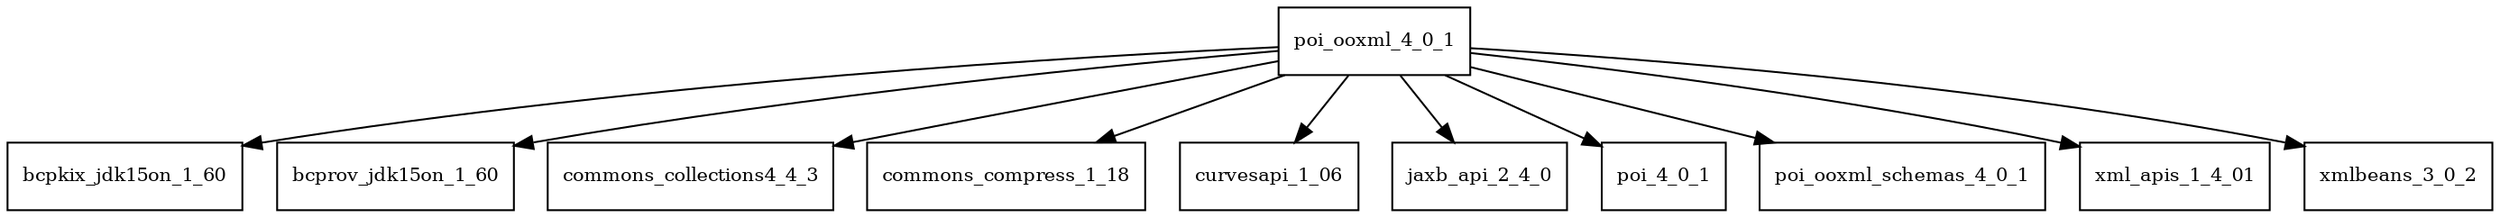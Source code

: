 digraph poi_ooxml_4_0_1_dependencies {
  node [shape = box, fontsize=10.0];
  poi_ooxml_4_0_1 -> bcpkix_jdk15on_1_60;
  poi_ooxml_4_0_1 -> bcprov_jdk15on_1_60;
  poi_ooxml_4_0_1 -> commons_collections4_4_3;
  poi_ooxml_4_0_1 -> commons_compress_1_18;
  poi_ooxml_4_0_1 -> curvesapi_1_06;
  poi_ooxml_4_0_1 -> jaxb_api_2_4_0;
  poi_ooxml_4_0_1 -> poi_4_0_1;
  poi_ooxml_4_0_1 -> poi_ooxml_schemas_4_0_1;
  poi_ooxml_4_0_1 -> xml_apis_1_4_01;
  poi_ooxml_4_0_1 -> xmlbeans_3_0_2;
}
